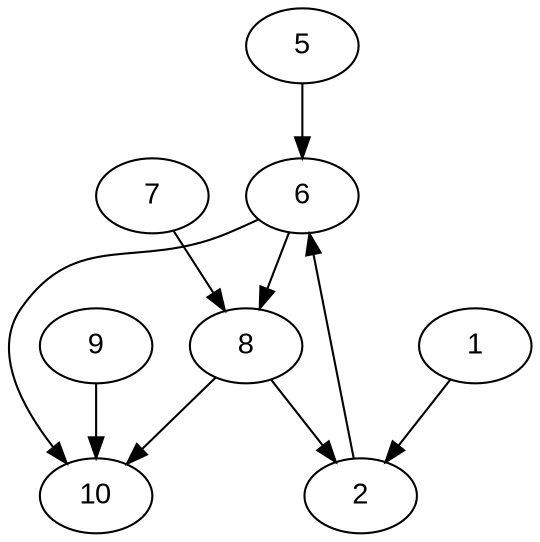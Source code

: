 digraph BST {
    node [fontname="Arial"];
    6 -> 8;
    6 -> 10;
    2 -> 6;
    10;
    8 -> 10;
    8 -> 2;
    5 -> 6;
    1 -> 2;
    9 -> 10;
    7 -> 8;
}
